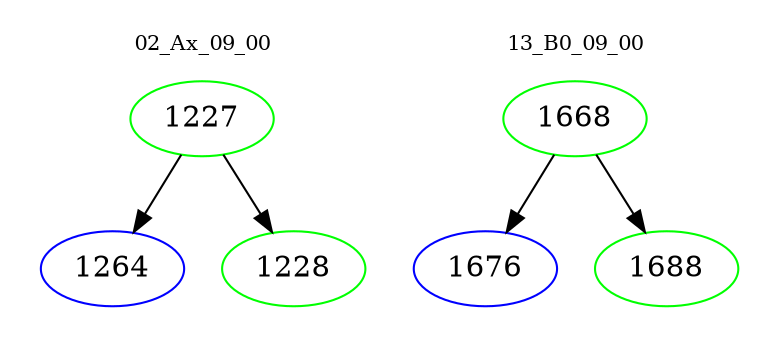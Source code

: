 digraph{
subgraph cluster_0 {
color = white
label = "02_Ax_09_00";
fontsize=10;
T0_1227 [label="1227", color="green"]
T0_1227 -> T0_1264 [color="black"]
T0_1264 [label="1264", color="blue"]
T0_1227 -> T0_1228 [color="black"]
T0_1228 [label="1228", color="green"]
}
subgraph cluster_1 {
color = white
label = "13_B0_09_00";
fontsize=10;
T1_1668 [label="1668", color="green"]
T1_1668 -> T1_1676 [color="black"]
T1_1676 [label="1676", color="blue"]
T1_1668 -> T1_1688 [color="black"]
T1_1688 [label="1688", color="green"]
}
}
